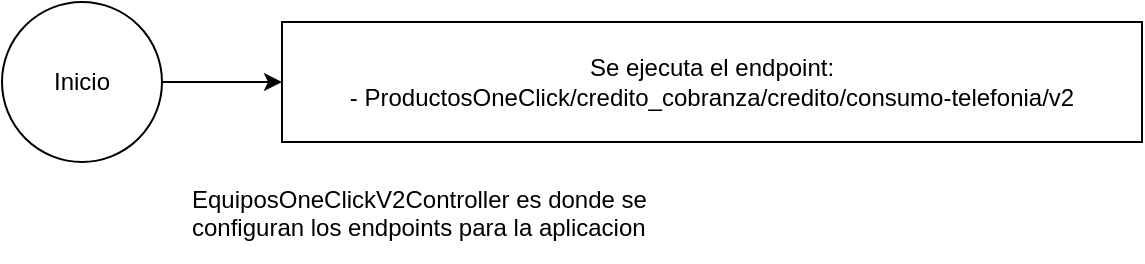 <mxfile version="14.8.1" type="github">
  <diagram id="v4buRE5ptZxtvALEfj65" name="Page-1">
    <mxGraphModel dx="1038" dy="579" grid="1" gridSize="10" guides="1" tooltips="1" connect="1" arrows="1" fold="1" page="1" pageScale="1" pageWidth="827" pageHeight="1169" math="0" shadow="0">
      <root>
        <mxCell id="0" />
        <mxCell id="1" parent="0" />
        <mxCell id="g1BGLv2u2QTpNlaoq-qh-3" value="" style="edgeStyle=orthogonalEdgeStyle;rounded=0;orthogonalLoop=1;jettySize=auto;html=1;" edge="1" parent="1" source="g1BGLv2u2QTpNlaoq-qh-1" target="g1BGLv2u2QTpNlaoq-qh-2">
          <mxGeometry relative="1" as="geometry" />
        </mxCell>
        <mxCell id="g1BGLv2u2QTpNlaoq-qh-1" value="Inicio" style="ellipse;whiteSpace=wrap;html=1;aspect=fixed;" vertex="1" parent="1">
          <mxGeometry x="40" width="80" height="80" as="geometry" />
        </mxCell>
        <mxCell id="g1BGLv2u2QTpNlaoq-qh-2" value="Se ejecuta el endpoint:&lt;br&gt;-&amp;nbsp;ProductosOneClick/credito_cobranza/credito/consumo-telefonia/v2" style="whiteSpace=wrap;html=1;" vertex="1" parent="1">
          <mxGeometry x="180" y="10" width="430" height="60" as="geometry" />
        </mxCell>
        <mxCell id="g1BGLv2u2QTpNlaoq-qh-4" value="&lt;p&gt;&lt;span style=&quot;font-size: 12px ; font-weight: normal&quot;&gt;EquiposOneClickV2Controller es donde se configuran los endpoints para la aplicacion&lt;/span&gt;&lt;/p&gt;" style="text;html=1;strokeColor=none;fillColor=none;spacing=5;spacingTop=-20;whiteSpace=wrap;overflow=hidden;rounded=0;" vertex="1" parent="1">
          <mxGeometry x="130" y="90" width="240" height="40" as="geometry" />
        </mxCell>
      </root>
    </mxGraphModel>
  </diagram>
</mxfile>
